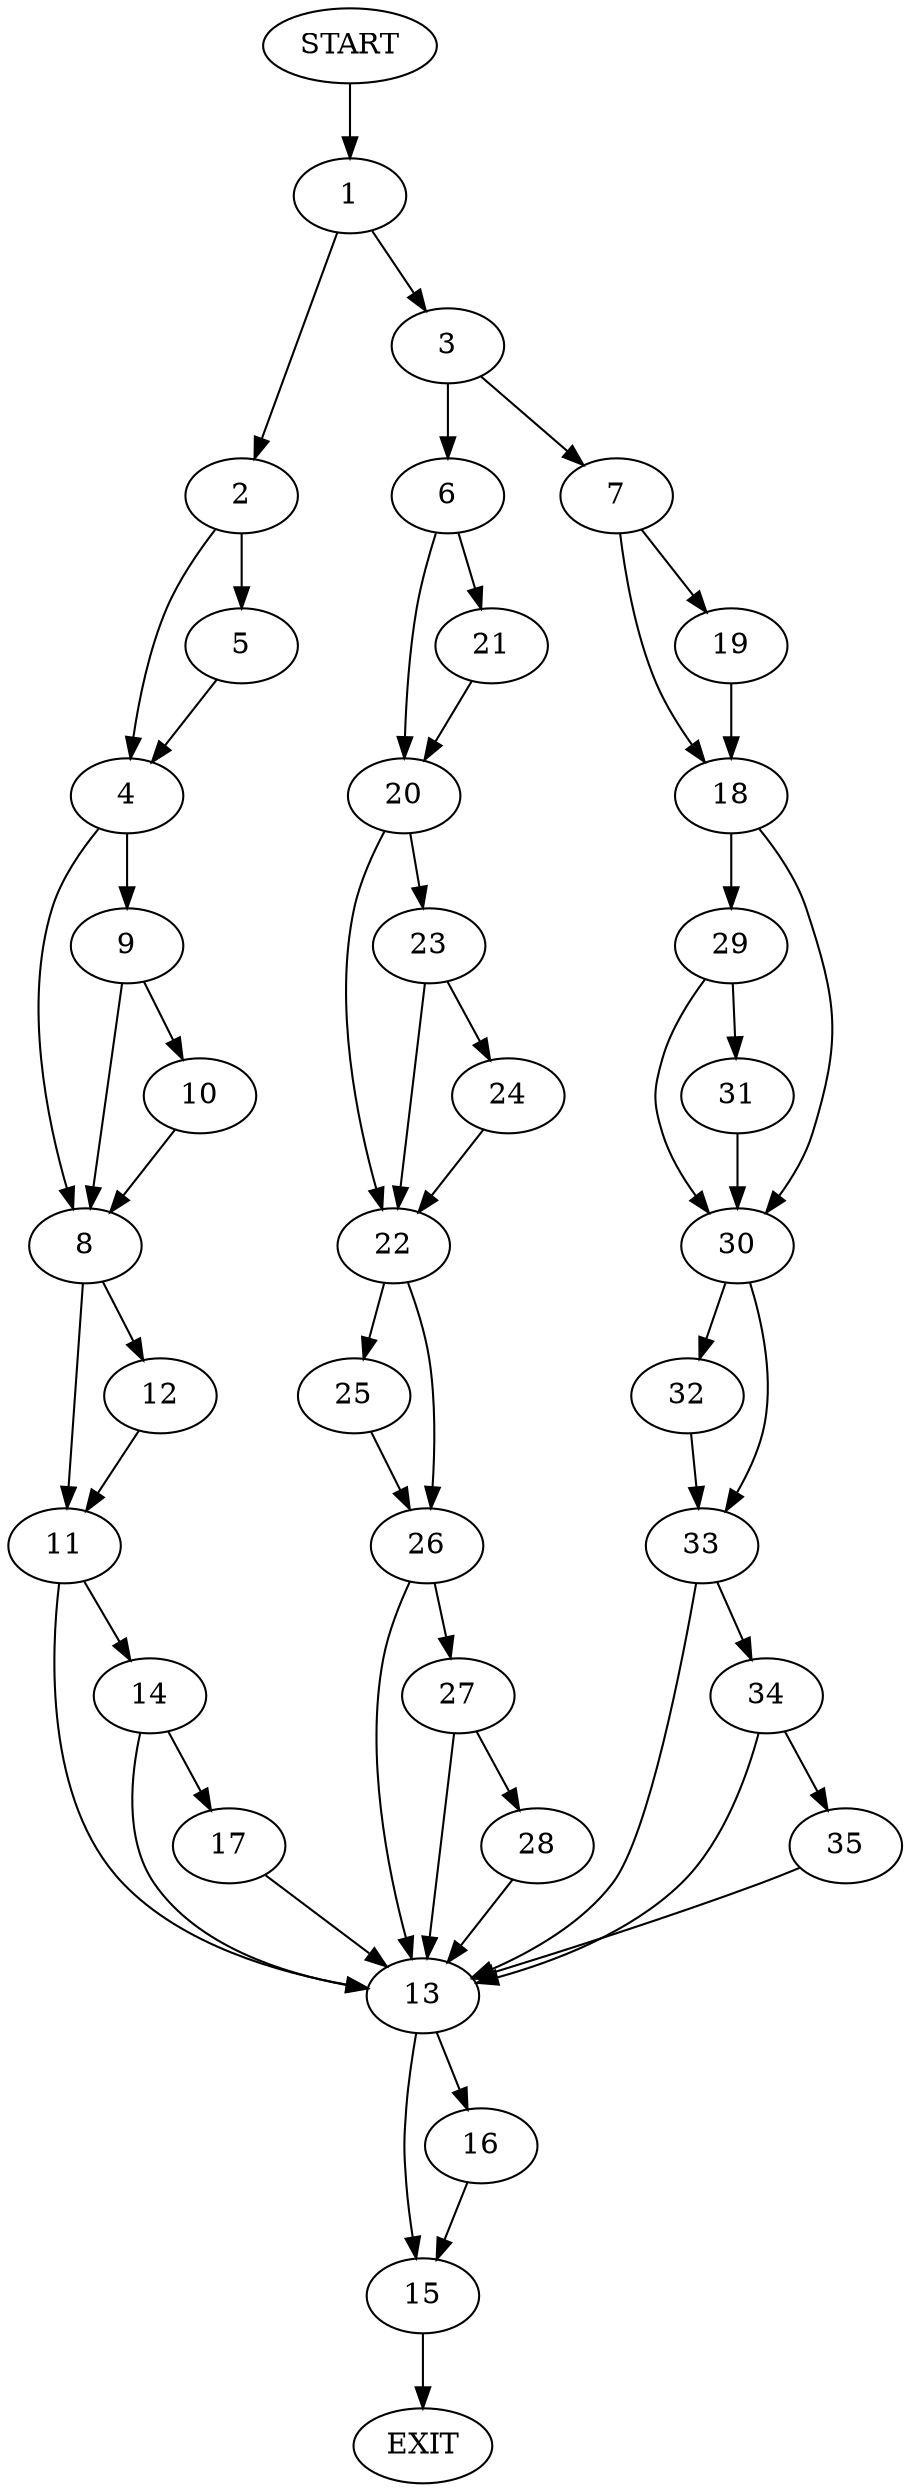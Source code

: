 digraph {
0 [label="START"]
36 [label="EXIT"]
0 -> 1
1 -> 2
1 -> 3
2 -> 4
2 -> 5
3 -> 6
3 -> 7
4 -> 8
4 -> 9
5 -> 4
9 -> 10
9 -> 8
8 -> 11
8 -> 12
10 -> 8
11 -> 13
11 -> 14
12 -> 11
13 -> 15
13 -> 16
14 -> 13
14 -> 17
17 -> 13
7 -> 18
7 -> 19
6 -> 20
6 -> 21
20 -> 22
20 -> 23
21 -> 20
23 -> 24
23 -> 22
22 -> 25
22 -> 26
24 -> 22
25 -> 26
26 -> 27
26 -> 13
27 -> 13
27 -> 28
28 -> 13
19 -> 18
18 -> 29
18 -> 30
29 -> 31
29 -> 30
30 -> 32
30 -> 33
31 -> 30
32 -> 33
33 -> 13
33 -> 34
34 -> 13
34 -> 35
35 -> 13
15 -> 36
16 -> 15
}
